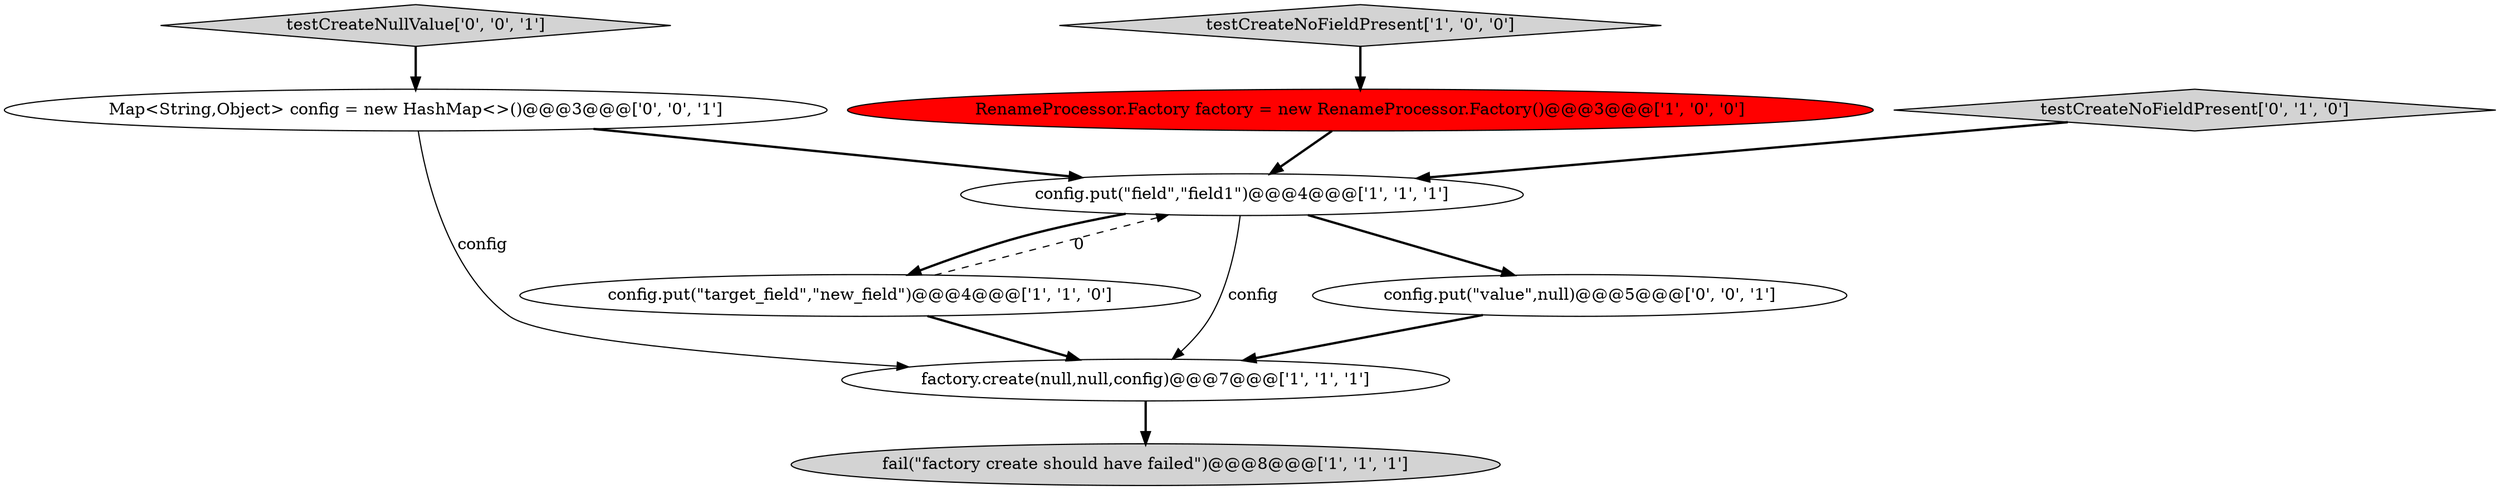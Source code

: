 digraph {
9 [style = filled, label = "testCreateNullValue['0', '0', '1']", fillcolor = lightgray, shape = diamond image = "AAA0AAABBB3BBB"];
4 [style = filled, label = "testCreateNoFieldPresent['1', '0', '0']", fillcolor = lightgray, shape = diamond image = "AAA0AAABBB1BBB"];
2 [style = filled, label = "factory.create(null,null,config)@@@7@@@['1', '1', '1']", fillcolor = white, shape = ellipse image = "AAA0AAABBB1BBB"];
1 [style = filled, label = "RenameProcessor.Factory factory = new RenameProcessor.Factory()@@@3@@@['1', '0', '0']", fillcolor = red, shape = ellipse image = "AAA1AAABBB1BBB"];
6 [style = filled, label = "testCreateNoFieldPresent['0', '1', '0']", fillcolor = lightgray, shape = diamond image = "AAA0AAABBB2BBB"];
7 [style = filled, label = "config.put(\"value\",null)@@@5@@@['0', '0', '1']", fillcolor = white, shape = ellipse image = "AAA0AAABBB3BBB"];
0 [style = filled, label = "config.put(\"target_field\",\"new_field\")@@@4@@@['1', '1', '0']", fillcolor = white, shape = ellipse image = "AAA0AAABBB1BBB"];
8 [style = filled, label = "Map<String,Object> config = new HashMap<>()@@@3@@@['0', '0', '1']", fillcolor = white, shape = ellipse image = "AAA0AAABBB3BBB"];
3 [style = filled, label = "config.put(\"field\",\"field1\")@@@4@@@['1', '1', '1']", fillcolor = white, shape = ellipse image = "AAA0AAABBB1BBB"];
5 [style = filled, label = "fail(\"factory create should have failed\")@@@8@@@['1', '1', '1']", fillcolor = lightgray, shape = ellipse image = "AAA0AAABBB1BBB"];
1->3 [style = bold, label=""];
6->3 [style = bold, label=""];
4->1 [style = bold, label=""];
2->5 [style = bold, label=""];
0->3 [style = dashed, label="0"];
3->7 [style = bold, label=""];
9->8 [style = bold, label=""];
8->2 [style = solid, label="config"];
7->2 [style = bold, label=""];
3->0 [style = bold, label=""];
0->2 [style = bold, label=""];
8->3 [style = bold, label=""];
3->2 [style = solid, label="config"];
}
